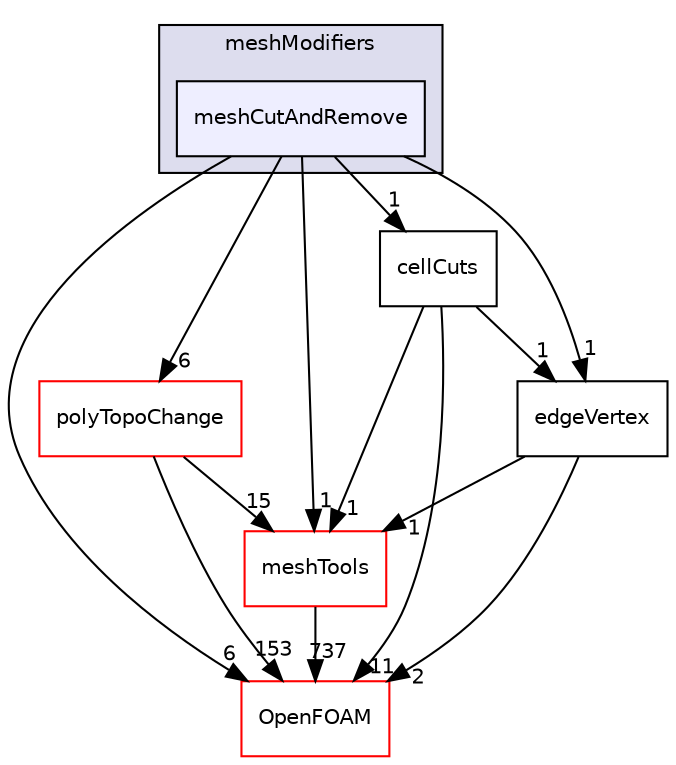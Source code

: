 digraph "src/dynamicMesh/meshCut/meshModifiers/meshCutAndRemove" {
  bgcolor=transparent;
  compound=true
  node [ fontsize="10", fontname="Helvetica"];
  edge [ labelfontsize="10", labelfontname="Helvetica"];
  subgraph clusterdir_28c6b72d780d2d853657566258f1fb88 {
    graph [ bgcolor="#ddddee", pencolor="black", label="meshModifiers" fontname="Helvetica", fontsize="10", URL="dir_28c6b72d780d2d853657566258f1fb88.html"]
  dir_36f8647c5ccd1aa67f6b6a6c3df21087 [shape=box, label="meshCutAndRemove", style="filled", fillcolor="#eeeeff", pencolor="black", URL="dir_36f8647c5ccd1aa67f6b6a6c3df21087.html"];
  }
  dir_ae30ad0bef50cf391b24c614251bb9fd [shape=box label="meshTools" color="red" URL="dir_ae30ad0bef50cf391b24c614251bb9fd.html"];
  dir_1dcc9f8d039401a5088c21c8f851d182 [shape=box label="polyTopoChange" color="red" URL="dir_1dcc9f8d039401a5088c21c8f851d182.html"];
  dir_2184631b10728395c280b9d834649092 [shape=box label="cellCuts" URL="dir_2184631b10728395c280b9d834649092.html"];
  dir_bf6b8f75389c5096510d5e68423b9ccd [shape=box label="edgeVertex" URL="dir_bf6b8f75389c5096510d5e68423b9ccd.html"];
  dir_c5473ff19b20e6ec4dfe5c310b3778a8 [shape=box label="OpenFOAM" color="red" URL="dir_c5473ff19b20e6ec4dfe5c310b3778a8.html"];
  dir_ae30ad0bef50cf391b24c614251bb9fd->dir_c5473ff19b20e6ec4dfe5c310b3778a8 [headlabel="737", labeldistance=1.5 headhref="dir_001752_001898.html"];
  dir_1dcc9f8d039401a5088c21c8f851d182->dir_ae30ad0bef50cf391b24c614251bb9fd [headlabel="15", labeldistance=1.5 headhref="dir_000846_001752.html"];
  dir_1dcc9f8d039401a5088c21c8f851d182->dir_c5473ff19b20e6ec4dfe5c310b3778a8 [headlabel="153", labeldistance=1.5 headhref="dir_000846_001898.html"];
  dir_2184631b10728395c280b9d834649092->dir_ae30ad0bef50cf391b24c614251bb9fd [headlabel="1", labeldistance=1.5 headhref="dir_000816_001752.html"];
  dir_2184631b10728395c280b9d834649092->dir_bf6b8f75389c5096510d5e68423b9ccd [headlabel="1", labeldistance=1.5 headhref="dir_000816_000820.html"];
  dir_2184631b10728395c280b9d834649092->dir_c5473ff19b20e6ec4dfe5c310b3778a8 [headlabel="11", labeldistance=1.5 headhref="dir_000816_001898.html"];
  dir_bf6b8f75389c5096510d5e68423b9ccd->dir_ae30ad0bef50cf391b24c614251bb9fd [headlabel="1", labeldistance=1.5 headhref="dir_000820_001752.html"];
  dir_bf6b8f75389c5096510d5e68423b9ccd->dir_c5473ff19b20e6ec4dfe5c310b3778a8 [headlabel="2", labeldistance=1.5 headhref="dir_000820_001898.html"];
  dir_36f8647c5ccd1aa67f6b6a6c3df21087->dir_ae30ad0bef50cf391b24c614251bb9fd [headlabel="1", labeldistance=1.5 headhref="dir_000823_001752.html"];
  dir_36f8647c5ccd1aa67f6b6a6c3df21087->dir_1dcc9f8d039401a5088c21c8f851d182 [headlabel="6", labeldistance=1.5 headhref="dir_000823_000846.html"];
  dir_36f8647c5ccd1aa67f6b6a6c3df21087->dir_2184631b10728395c280b9d834649092 [headlabel="1", labeldistance=1.5 headhref="dir_000823_000816.html"];
  dir_36f8647c5ccd1aa67f6b6a6c3df21087->dir_bf6b8f75389c5096510d5e68423b9ccd [headlabel="1", labeldistance=1.5 headhref="dir_000823_000820.html"];
  dir_36f8647c5ccd1aa67f6b6a6c3df21087->dir_c5473ff19b20e6ec4dfe5c310b3778a8 [headlabel="6", labeldistance=1.5 headhref="dir_000823_001898.html"];
}
